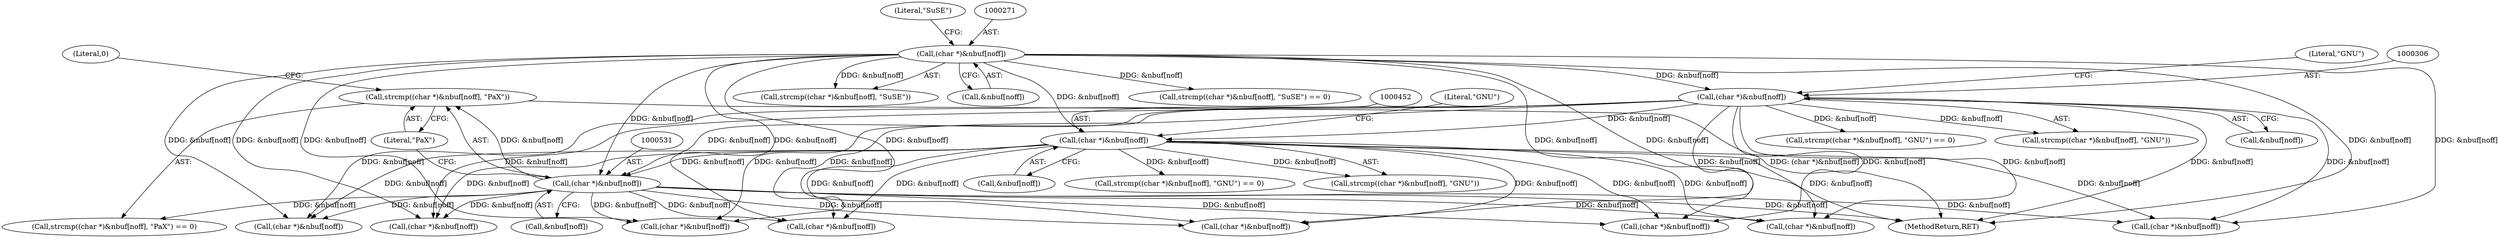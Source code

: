digraph "0_file_b4c01141e5367f247b84dcaf6aefbb4e741842b8@API" {
"1000529" [label="(Call,strcmp((char *)&nbuf[noff], \"PaX\"))"];
"1000530" [label="(Call,(char *)&nbuf[noff])"];
"1000305" [label="(Call,(char *)&nbuf[noff])"];
"1000270" [label="(Call,(char *)&nbuf[noff])"];
"1000451" [label="(Call,(char *)&nbuf[noff])"];
"1000449" [label="(Call,strcmp((char *)&nbuf[noff], \"GNU\") == 0)"];
"1000528" [label="(Call,strcmp((char *)&nbuf[noff], \"PaX\") == 0)"];
"1000536" [label="(Literal,\"PaX\")"];
"1000529" [label="(Call,strcmp((char *)&nbuf[noff], \"PaX\"))"];
"1000305" [label="(Call,(char *)&nbuf[noff])"];
"1000450" [label="(Call,strcmp((char *)&nbuf[noff], \"GNU\"))"];
"1000270" [label="(Call,(char *)&nbuf[noff])"];
"1000307" [label="(Call,&nbuf[noff])"];
"1000303" [label="(Call,strcmp((char *)&nbuf[noff], \"GNU\") == 0)"];
"1000530" [label="(Call,(char *)&nbuf[noff])"];
"1001237" [label="(MethodReturn,RET)"];
"1000276" [label="(Literal,\"SuSE\")"];
"1000537" [label="(Literal,0)"];
"1000532" [label="(Call,&nbuf[noff])"];
"1000887" [label="(Call,(char *)&nbuf[noff])"];
"1000795" [label="(Call,(char *)&nbuf[noff])"];
"1000925" [label="(Call,(char *)&nbuf[noff])"];
"1000311" [label="(Literal,\"GNU\")"];
"1000624" [label="(Call,(char *)&nbuf[noff])"];
"1000872" [label="(Call,(char *)&nbuf[noff])"];
"1000269" [label="(Call,strcmp((char *)&nbuf[noff], \"SuSE\"))"];
"1000304" [label="(Call,strcmp((char *)&nbuf[noff], \"GNU\"))"];
"1000756" [label="(Call,(char *)&nbuf[noff])"];
"1000717" [label="(Call,(char *)&nbuf[noff])"];
"1000451" [label="(Call,(char *)&nbuf[noff])"];
"1000272" [label="(Call,&nbuf[noff])"];
"1000906" [label="(Call,(char *)&nbuf[noff])"];
"1000453" [label="(Call,&nbuf[noff])"];
"1000457" [label="(Literal,\"GNU\")"];
"1000268" [label="(Call,strcmp((char *)&nbuf[noff], \"SuSE\") == 0)"];
"1000529" -> "1000528"  [label="AST: "];
"1000529" -> "1000536"  [label="CFG: "];
"1000530" -> "1000529"  [label="AST: "];
"1000536" -> "1000529"  [label="AST: "];
"1000537" -> "1000529"  [label="CFG: "];
"1000529" -> "1001237"  [label="DDG: (char *)&nbuf[noff]"];
"1000530" -> "1000529"  [label="DDG: &nbuf[noff]"];
"1000530" -> "1000532"  [label="CFG: "];
"1000531" -> "1000530"  [label="AST: "];
"1000532" -> "1000530"  [label="AST: "];
"1000536" -> "1000530"  [label="CFG: "];
"1000530" -> "1001237"  [label="DDG: &nbuf[noff]"];
"1000530" -> "1000528"  [label="DDG: &nbuf[noff]"];
"1000305" -> "1000530"  [label="DDG: &nbuf[noff]"];
"1000451" -> "1000530"  [label="DDG: &nbuf[noff]"];
"1000270" -> "1000530"  [label="DDG: &nbuf[noff]"];
"1000530" -> "1000624"  [label="DDG: &nbuf[noff]"];
"1000530" -> "1000717"  [label="DDG: &nbuf[noff]"];
"1000530" -> "1000756"  [label="DDG: &nbuf[noff]"];
"1000530" -> "1000795"  [label="DDG: &nbuf[noff]"];
"1000530" -> "1000872"  [label="DDG: &nbuf[noff]"];
"1000530" -> "1000887"  [label="DDG: &nbuf[noff]"];
"1000530" -> "1000906"  [label="DDG: &nbuf[noff]"];
"1000530" -> "1000925"  [label="DDG: &nbuf[noff]"];
"1000305" -> "1000304"  [label="AST: "];
"1000305" -> "1000307"  [label="CFG: "];
"1000306" -> "1000305"  [label="AST: "];
"1000307" -> "1000305"  [label="AST: "];
"1000311" -> "1000305"  [label="CFG: "];
"1000305" -> "1001237"  [label="DDG: &nbuf[noff]"];
"1000305" -> "1000303"  [label="DDG: &nbuf[noff]"];
"1000305" -> "1000304"  [label="DDG: &nbuf[noff]"];
"1000270" -> "1000305"  [label="DDG: &nbuf[noff]"];
"1000305" -> "1000451"  [label="DDG: &nbuf[noff]"];
"1000305" -> "1000624"  [label="DDG: &nbuf[noff]"];
"1000305" -> "1000717"  [label="DDG: &nbuf[noff]"];
"1000305" -> "1000756"  [label="DDG: &nbuf[noff]"];
"1000305" -> "1000795"  [label="DDG: &nbuf[noff]"];
"1000305" -> "1000872"  [label="DDG: &nbuf[noff]"];
"1000305" -> "1000887"  [label="DDG: &nbuf[noff]"];
"1000305" -> "1000906"  [label="DDG: &nbuf[noff]"];
"1000305" -> "1000925"  [label="DDG: &nbuf[noff]"];
"1000270" -> "1000269"  [label="AST: "];
"1000270" -> "1000272"  [label="CFG: "];
"1000271" -> "1000270"  [label="AST: "];
"1000272" -> "1000270"  [label="AST: "];
"1000276" -> "1000270"  [label="CFG: "];
"1000270" -> "1001237"  [label="DDG: &nbuf[noff]"];
"1000270" -> "1000268"  [label="DDG: &nbuf[noff]"];
"1000270" -> "1000269"  [label="DDG: &nbuf[noff]"];
"1000270" -> "1000451"  [label="DDG: &nbuf[noff]"];
"1000270" -> "1000624"  [label="DDG: &nbuf[noff]"];
"1000270" -> "1000717"  [label="DDG: &nbuf[noff]"];
"1000270" -> "1000756"  [label="DDG: &nbuf[noff]"];
"1000270" -> "1000795"  [label="DDG: &nbuf[noff]"];
"1000270" -> "1000872"  [label="DDG: &nbuf[noff]"];
"1000270" -> "1000887"  [label="DDG: &nbuf[noff]"];
"1000270" -> "1000906"  [label="DDG: &nbuf[noff]"];
"1000270" -> "1000925"  [label="DDG: &nbuf[noff]"];
"1000451" -> "1000450"  [label="AST: "];
"1000451" -> "1000453"  [label="CFG: "];
"1000452" -> "1000451"  [label="AST: "];
"1000453" -> "1000451"  [label="AST: "];
"1000457" -> "1000451"  [label="CFG: "];
"1000451" -> "1001237"  [label="DDG: &nbuf[noff]"];
"1000451" -> "1000449"  [label="DDG: &nbuf[noff]"];
"1000451" -> "1000450"  [label="DDG: &nbuf[noff]"];
"1000451" -> "1000624"  [label="DDG: &nbuf[noff]"];
"1000451" -> "1000717"  [label="DDG: &nbuf[noff]"];
"1000451" -> "1000756"  [label="DDG: &nbuf[noff]"];
"1000451" -> "1000795"  [label="DDG: &nbuf[noff]"];
"1000451" -> "1000872"  [label="DDG: &nbuf[noff]"];
"1000451" -> "1000887"  [label="DDG: &nbuf[noff]"];
"1000451" -> "1000906"  [label="DDG: &nbuf[noff]"];
"1000451" -> "1000925"  [label="DDG: &nbuf[noff]"];
}
